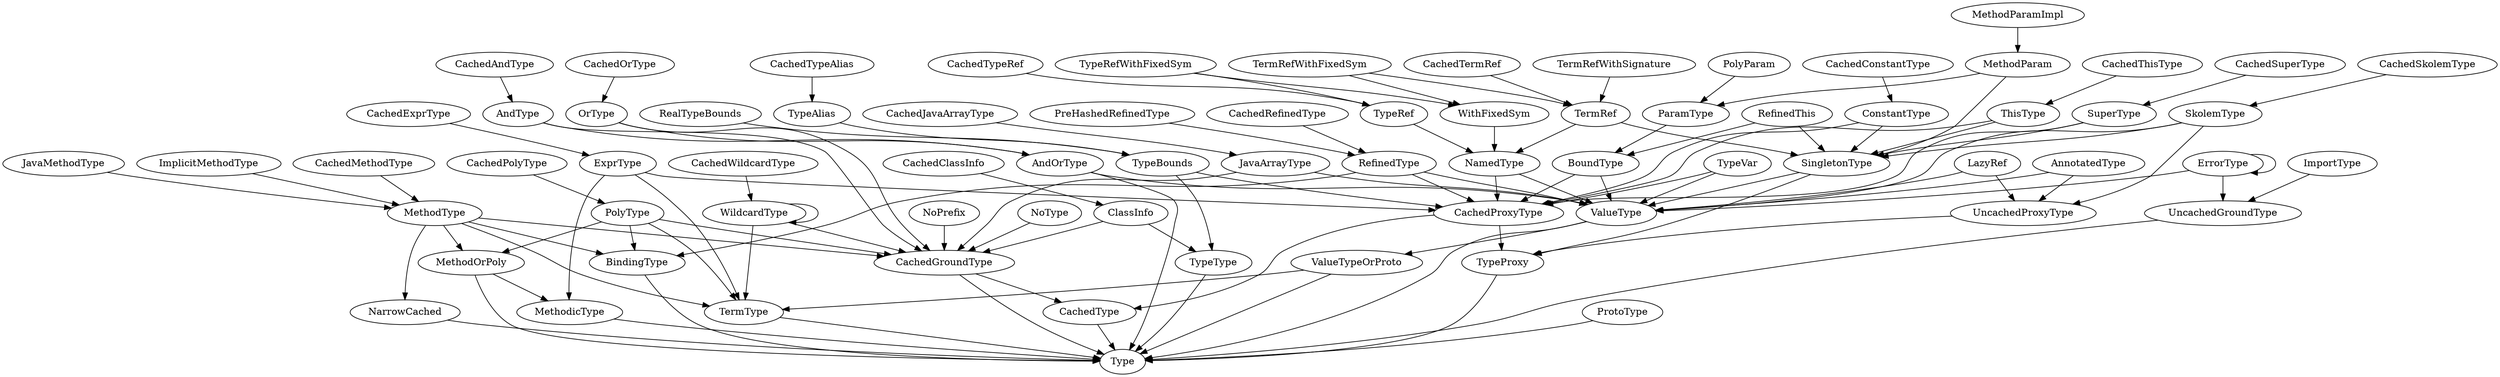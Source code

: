 digraph Type {
  SingletonType -> { TypeProxy, ValueType }
  TypeAlias -> { TypeBounds }
  OrType -> { CachedGroundType, AndOrType }
  NoPrefix -> { CachedGroundType }
  CachedConstantType -> { ConstantType }
  ExprType -> { CachedProxyType, TermType, MethodicType }
  PolyParam -> { ParamType }
  BoundType -> { CachedProxyType, ValueType }
  LazyRef -> { UncachedProxyType, ValueType }
  JavaArrayType -> { CachedGroundType, ValueType }
  ErrorType -> { UncachedGroundType, ValueType }
  UncachedProxyType -> { TypeProxy }
  TermType -> { Type }
  PolyType -> { CachedGroundType, BindingType, TermType, MethodOrPoly }
  CachedProxyType -> { TypeProxy, CachedType }
  SuperType -> { CachedProxyType, SingletonType }
  RefinedType -> { CachedProxyType, BindingType, ValueType }
  CachedTypeRef -> { TypeRef }
  ThisType -> { CachedProxyType, SingletonType }
  TypeRefWithFixedSym -> { TypeRef, WithFixedSym }
  TermRef -> { NamedType, SingletonType }
  ProtoType -> { Type }
  ParamType -> { BoundType }
  NarrowCached -> { Type }
  TypeProxy -> { Type }
  UncachedGroundType -> { Type }
  TermRefWithSignature -> { TermRef }
  ConstantType -> { CachedProxyType, SingletonType }
  TypeBounds -> { CachedProxyType, TypeType }
  MethodParam -> { ParamType, SingletonType }
  CachedAndType -> { AndType }
  CachedWildcardType -> { WildcardType }
  CachedTypeAlias -> { TypeAlias }
  RealTypeBounds -> { TypeBounds }
  MethodType -> { CachedGroundType, BindingType, TermType, MethodOrPoly, NarrowCached }
  JavaMethodType -> { MethodType }
  CachedGroundType -> { Type, CachedType }
  MethodicType -> { Type }
  PreHashedRefinedType -> { RefinedType }
  ValueType -> { Type, ValueTypeOrProto }
  CachedExprType -> { ExprType }
  CachedClassInfo -> { ClassInfo }
  CachedRefinedType -> { RefinedType }
  CachedSkolemType -> { SkolemType }
  MethodParamImpl -> { MethodParam }
  WildcardType -> { WildcardType }
  TypeRef -> { NamedType }
  WithFixedSym -> { NamedType }
  TypeVar -> { CachedProxyType, ValueType }
  TermRefWithFixedSym -> { TermRef, WithFixedSym }
  CachedType -> { Type }
  TypeType -> { Type }
  ImplicitMethodType -> { MethodType }
  WildcardType -> { CachedGroundType, TermType }
  CachedSuperType -> { SuperType }
  AndType -> { CachedGroundType, AndOrType }
  NoType -> { CachedGroundType }
  CachedPolyType -> { PolyType }
  MethodOrPoly -> { Type, MethodicType }
  CachedThisType -> { ThisType }
  AndOrType -> { Type, ValueType }
  ErrorType -> { ErrorType }
  CachedJavaArrayType -> { JavaArrayType }
  SkolemType -> { UncachedProxyType, ValueType, SingletonType }
  ImportType -> { UncachedGroundType }
  CachedTermRef -> { TermRef }
  BindingType -> { Type }
  CachedOrType -> { OrType }
  NamedType -> { CachedProxyType, ValueType }
  RefinedThis -> { BoundType, SingletonType }
  AnnotatedType -> { UncachedProxyType, ValueType }
  ClassInfo -> { CachedGroundType, TypeType }
  CachedMethodType -> { MethodType }
  ValueTypeOrProto -> { Type, TermType }
}